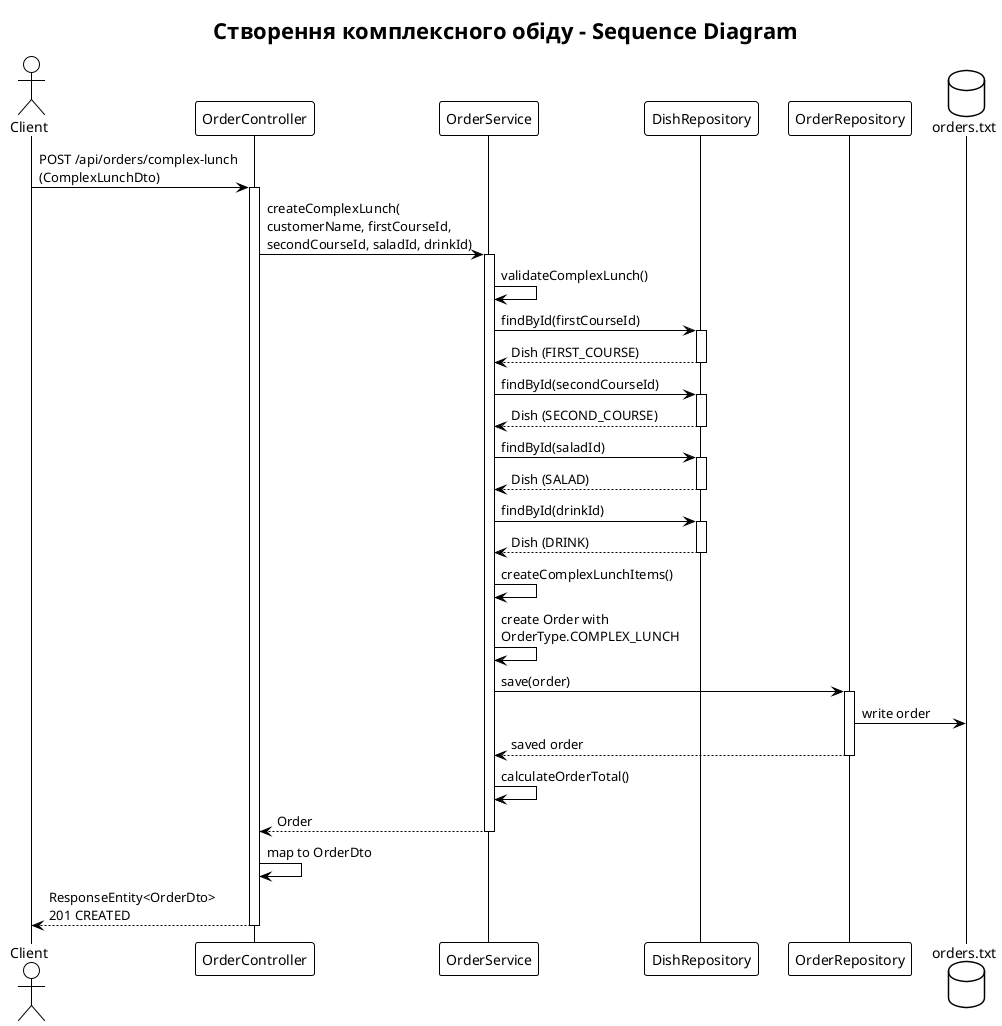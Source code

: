 @startuml ComplexLunchSequence
!theme plain

title Створення комплексного обіду - Sequence Diagram

actor Client
participant "OrderController" as Controller
participant "OrderService" as Service
participant "DishRepository" as DishRepo
participant "OrderRepository" as OrderRepo
database "orders.txt" as File

Client -> Controller : POST /api/orders/complex-lunch\n(ComplexLunchDto)
activate Controller

Controller -> Service : createComplexLunch(\ncustomerName, firstCourseId,\nsecondCourseId, saladId, drinkId)
activate Service

Service -> Service : validateComplexLunch()

Service -> DishRepo : findById(firstCourseId)
activate DishRepo
DishRepo --> Service : Dish (FIRST_COURSE)
deactivate DishRepo

Service -> DishRepo : findById(secondCourseId)
activate DishRepo
DishRepo --> Service : Dish (SECOND_COURSE)
deactivate DishRepo

Service -> DishRepo : findById(saladId)
activate DishRepo
DishRepo --> Service : Dish (SALAD)
deactivate DishRepo

Service -> DishRepo : findById(drinkId)
activate DishRepo
DishRepo --> Service : Dish (DRINK)
deactivate DishRepo

Service -> Service : createComplexLunchItems()
Service -> Service : create Order with\nOrderType.COMPLEX_LUNCH

Service -> OrderRepo : save(order)
activate OrderRepo
OrderRepo -> File : write order
OrderRepo --> Service : saved order
deactivate OrderRepo

Service -> Service : calculateOrderTotal()
Service --> Controller : Order
deactivate Service

Controller -> Controller : map to OrderDto
Controller --> Client : ResponseEntity<OrderDto>\n201 CREATED
deactivate Controller

@enduml
